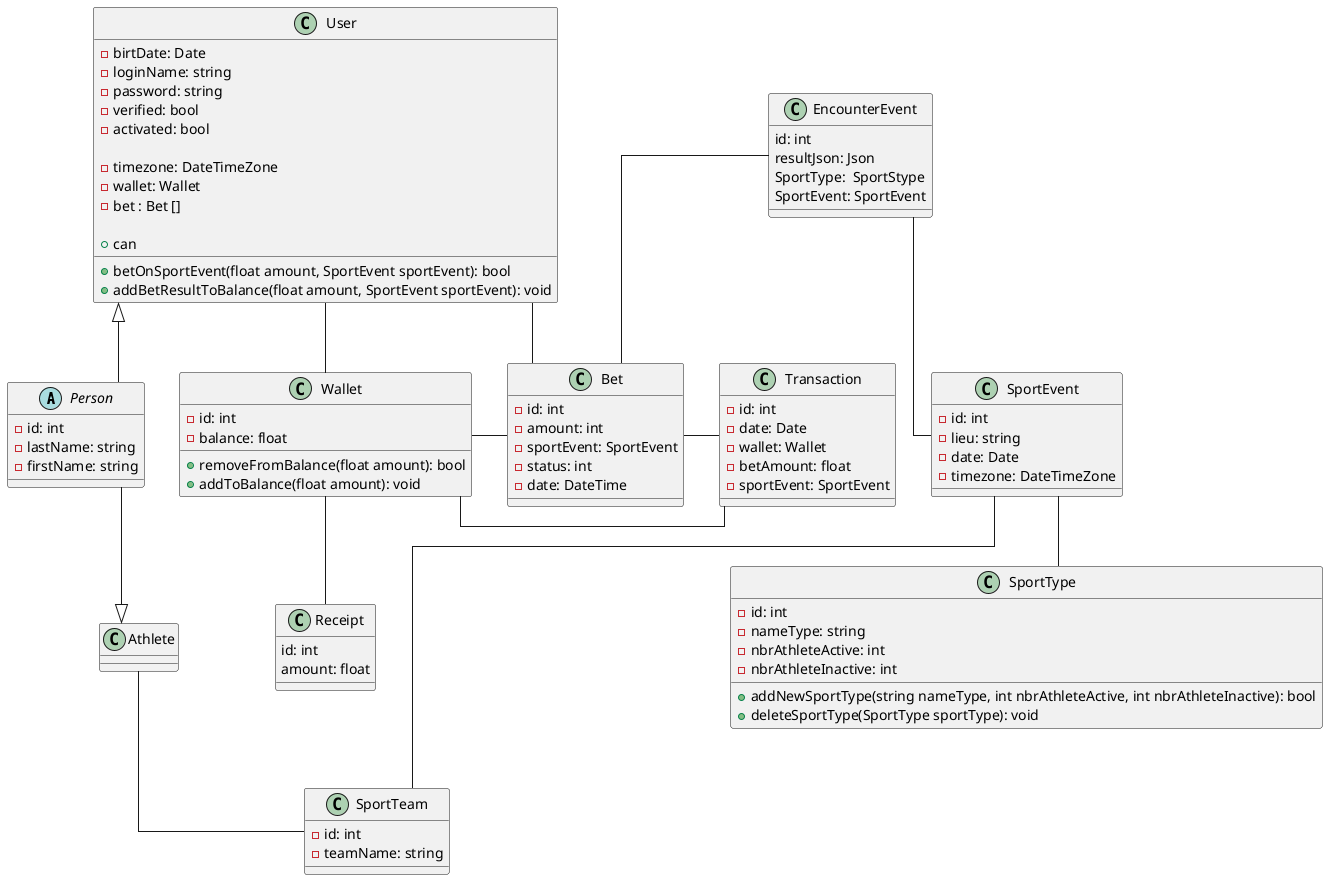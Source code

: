 @startuml

' Human management

skinparam linetype ortho

    abstract class Person {
        -id: int
        -lastName: string
        -firstName: string
    }

    class User {
        -birtDate: Date
        -loginName: string
        -password: string
        -verified: bool
        -activated: bool

        -timezone: DateTimeZone
        -wallet: Wallet
        -bet : Bet []

        +betOnSportEvent(float amount, SportEvent sportEvent): bool
        +addBetResultToBalance(float amount, SportEvent sportEvent): void
        +can
    }

    class Athlete {
    
    }

    class Receipt{
        id: int
        amount: float
    }


    ' Money management
    class Wallet {
        -id: int
        -balance: float

        +removeFromBalance(float amount): bool
        +addToBalance(float amount): void
    }

    'History'
    class Transaction {
        -id: int
        -date: Date
        -wallet: Wallet
        -betAmount: float
        -sportEvent: SportEvent
    }

    class Bet {
        -id: int
        -amount: int
        -sportEvent: SportEvent
        -status: int
        -date: DateTime

'        +addBet(int amount, SportEvent SportEvent): bool
'        +deleteBet(int id): bool
'        +modifyBet(int id, int amount, SportEvent SportEvent): bool
    }

    class EncounterEvent{
        id: int
        resultJson: Json
        SportType:  SportStype
        SportEvent: SportEvent
    }

    ' Sport management
    class SportEvent {
        -id: int
        -lieu: string
        -date: Date
        -timezone: DateTimeZone
    }

    class SportTeam {
        -id: int
        -teamName: string
    }

    class SportType {
        -id: int
        -nameType: string
        -nbrAthleteActive: int
        -nbrAthleteInactive: int

        +addNewSportType(string nameType, int nbrAthleteActive, int nbrAthleteInactive): bool
        +deleteSportType(SportType sportType): void
    }

' ========================================================================='

' Inherit of
User <|-- Person
Athlete <|-u- Person

' Relation
User -- Bet
User -- Wallet

Wallet - Bet
Wallet -- Receipt

Athlete -- SportTeam

EncounterEvent -- Bet
EncounterEvent -- SportEvent

SportEvent -- SportTeam
SportEvent -- SportType

Transaction -l- Bet
Transaction -l- Wallet


@enduml
